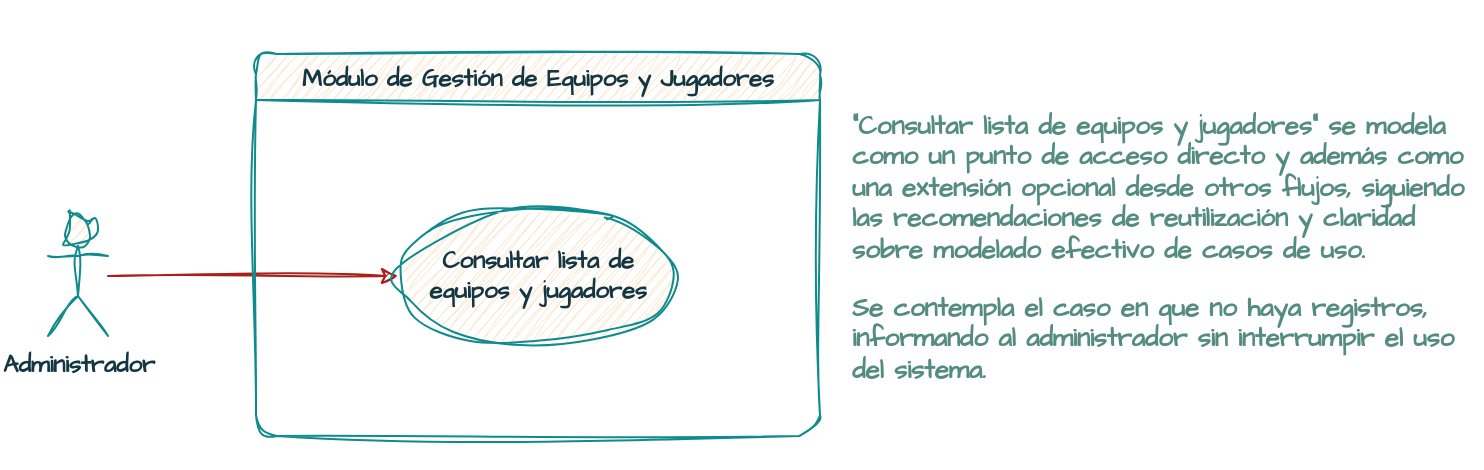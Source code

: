 <mxfile version="26.2.13">
  <diagram name="Página-1" id="A5FbzLegYi2-s6k0OVku">
    <mxGraphModel dx="1010" dy="535" grid="0" gridSize="10" guides="1" tooltips="1" connect="1" arrows="1" fold="1" page="1" pageScale="1" pageWidth="1169" pageHeight="827" math="0" shadow="0">
      <root>
        <mxCell id="0" />
        <mxCell id="1" parent="0" />
        <mxCell id="35SfNl_9JhUK70KBar_d-23" style="edgeStyle=orthogonalEdgeStyle;rounded=0;sketch=1;hachureGap=4;jiggle=2;curveFitting=1;orthogonalLoop=1;jettySize=auto;html=1;entryX=0;entryY=0.5;entryDx=0;entryDy=0;strokeColor=#A8201A;fontFamily=Architects Daughter;fontSource=https%3A%2F%2Ffonts.googleapis.com%2Fcss%3Ffamily%3DArchitects%2BDaughter;fontColor=#143642;fillColor=#FAE5C7;" edge="1" parent="1" source="4GEQXV0VYOjfWgqpQ-_u-1" target="35SfNl_9JhUK70KBar_d-20">
          <mxGeometry relative="1" as="geometry">
            <mxPoint x="281.0" y="351" as="targetPoint" />
          </mxGeometry>
        </mxCell>
        <mxCell id="4GEQXV0VYOjfWgqpQ-_u-1" value="&lt;font face=&quot;Architects Daughter&quot;&gt;&lt;span style=&quot;text-wrap-mode: wrap;&quot;&gt;&lt;b&gt;Administrador&lt;/b&gt;&lt;/span&gt;&lt;/font&gt;" style="shape=umlActor;verticalLabelPosition=bottom;verticalAlign=top;html=1;outlineConnect=0;rounded=1;sketch=1;curveFitting=1;jiggle=2;labelBackgroundColor=none;fillColor=#FAE5C7;strokeColor=#0F8B8D;fontColor=#143642;" parent="1" vertex="1">
          <mxGeometry x="121" y="327" width="30" height="60" as="geometry" />
        </mxCell>
        <mxCell id="35SfNl_9JhUK70KBar_d-5" value="&lt;font face=&quot;Architects Daughter&quot;&gt;Módulo de Gestión de Equipos y Jugadores&lt;/font&gt;" style="swimlane;whiteSpace=wrap;html=1;rounded=1;sketch=1;curveFitting=1;jiggle=2;labelBackgroundColor=none;fillColor=#FAE5C7;strokeColor=#0F8B8D;fontColor=#143642;" vertex="1" parent="1">
          <mxGeometry x="225" y="246" width="282" height="191" as="geometry">
            <mxRectangle x="250" y="330" width="130" height="30" as="alternateBounds" />
          </mxGeometry>
        </mxCell>
        <mxCell id="35SfNl_9JhUK70KBar_d-20" value="&lt;b&gt;Consultar lista de equipos y jugadores&lt;/b&gt;" style="ellipse;whiteSpace=wrap;html=1;sketch=1;hachureGap=4;jiggle=2;curveFitting=1;strokeColor=#0F8B8D;fontFamily=Architects Daughter;fontSource=https%3A%2F%2Ffonts.googleapis.com%2Fcss%3Ffamily%3DArchitects%2BDaughter;fontColor=#143642;fillColor=#FAE5C7;" vertex="1" parent="35SfNl_9JhUK70KBar_d-5">
          <mxGeometry x="71" y="76" width="140" height="70" as="geometry" />
        </mxCell>
        <mxCell id="35SfNl_9JhUK70KBar_d-11" value="&lt;h1 style=&quot;margin-top: 0px;&quot;&gt;&lt;br&gt;&lt;/h1&gt;&lt;p&gt;“Consultar lista de equipos y jugadores” se modela como un punto de acceso directo y además como una extensión opcional desde otros flujos, siguiendo las recomendaciones de reutilización y claridad sobre modelado efectivo de casos de uso.&lt;/p&gt;&lt;p&gt;Se contempla el caso en que no haya registros, informando al administrador sin interrumpir el uso del sistema.&lt;br&gt;&lt;/p&gt;&lt;p&gt;&lt;br&gt;&lt;/p&gt;" style="text;html=1;whiteSpace=wrap;overflow=hidden;rounded=0;fontFamily=Architects Daughter;fontSource=https%3A%2F%2Ffonts.googleapis.com%2Fcss%3Ffamily%3DArchitects%2BDaughter;fontColor=#548C82;fontStyle=1;fontSize=13;" vertex="1" parent="1">
          <mxGeometry x="521" y="219" width="317" height="231" as="geometry" />
        </mxCell>
      </root>
    </mxGraphModel>
  </diagram>
</mxfile>
